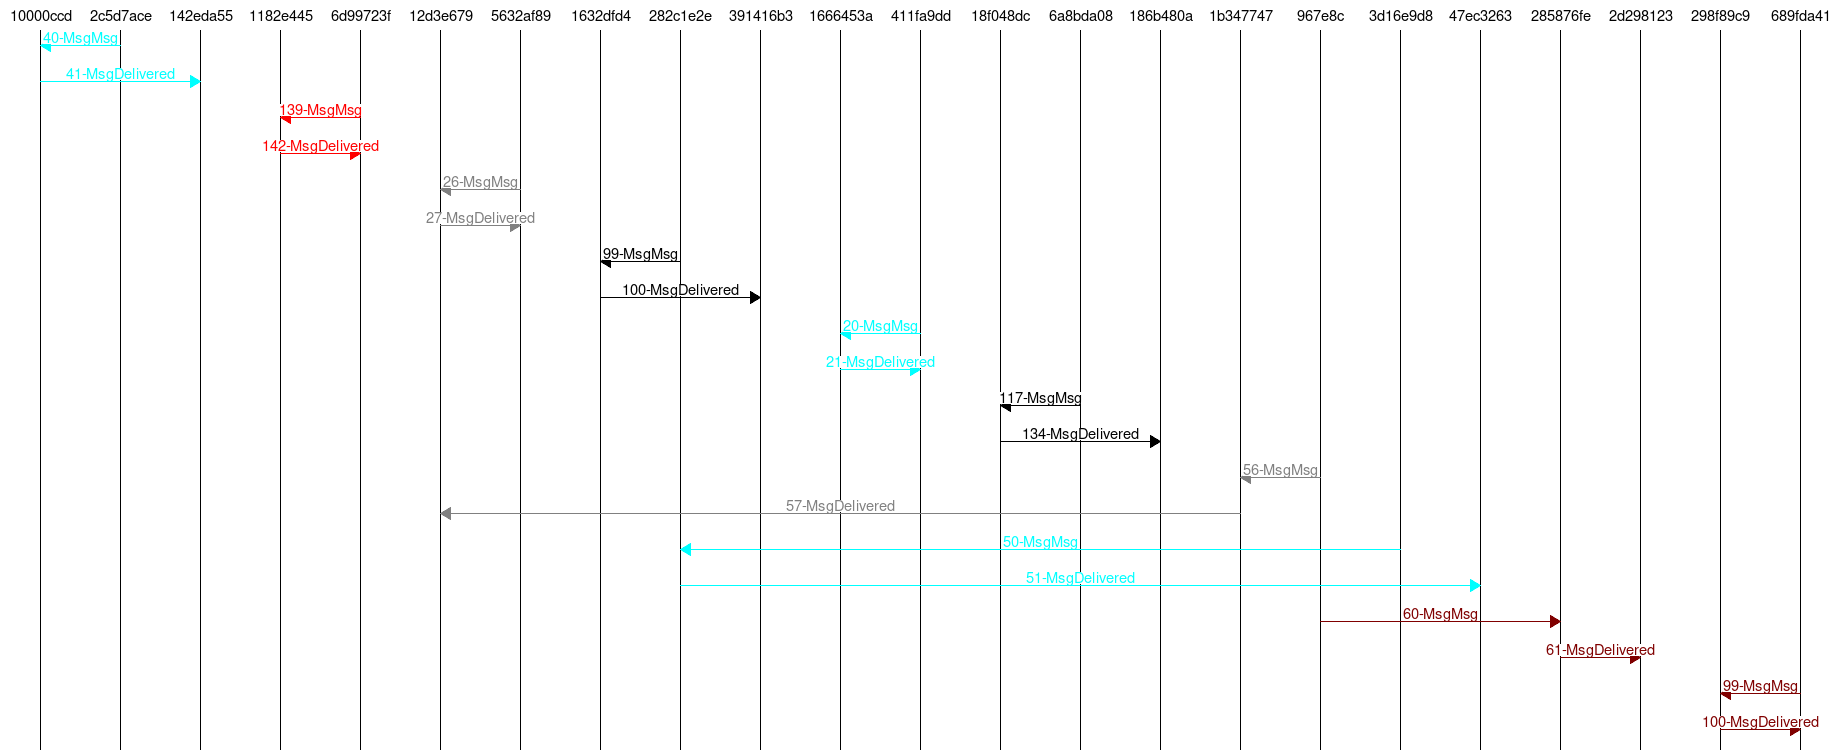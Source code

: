 msc { 
10000ccd,2c5d7ace,142eda55,1182e445,6d99723f,12d3e679,5632af89,1632dfd4,282c1e2e,391416b3,1666453a,411fa9dd,18f048dc,6a8bda08,186b480a,1b347747,967e8c,3d16e9d8,47ec3263,285876fe,2d298123,298f89c9,689fda41;

2c5d7ace=>10000ccd [label="40-MsgMsg", textcolor="aqua", linecolor="aqua"];
10000ccd=>142eda55 [label="41-MsgDelivered", textcolor="aqua", linecolor="aqua"];
6d99723f=>1182e445 [label="139-MsgMsg", textcolor="red", linecolor="red"];
1182e445=>6d99723f [label="142-MsgDelivered", textcolor="red", linecolor="red"];
5632af89=>12d3e679 [label="26-MsgMsg", textcolor="gray", linecolor="gray"];
12d3e679=>5632af89 [label="27-MsgDelivered", textcolor="gray", linecolor="gray"];
282c1e2e=>1632dfd4 [label="99-MsgMsg", textcolor="black", linecolor="black"];
1632dfd4=>391416b3 [label="100-MsgDelivered", textcolor="black", linecolor="black"];
411fa9dd=>1666453a [label="20-MsgMsg", textcolor="aqua", linecolor="aqua"];
1666453a=>411fa9dd [label="21-MsgDelivered", textcolor="aqua", linecolor="aqua"];
6a8bda08=>18f048dc [label="117-MsgMsg", textcolor="black", linecolor="black"];
18f048dc=>186b480a [label="134-MsgDelivered", textcolor="black", linecolor="black"];
967e8c=>1b347747 [label="56-MsgMsg", textcolor="gray", linecolor="gray"];
1b347747=>12d3e679 [label="57-MsgDelivered", textcolor="gray", linecolor="gray"];
3d16e9d8=>282c1e2e [label="50-MsgMsg", textcolor="aqua", linecolor="aqua"];
282c1e2e=>47ec3263 [label="51-MsgDelivered", textcolor="aqua", linecolor="aqua"];
967e8c=>285876fe [label="60-MsgMsg", textcolor="maroon", linecolor="maroon"];
285876fe=>2d298123 [label="61-MsgDelivered", textcolor="maroon", linecolor="maroon"];
689fda41=>298f89c9 [label="99-MsgMsg", textcolor="maroon", linecolor="maroon"];
298f89c9=>689fda41 [label="100-MsgDelivered", textcolor="maroon", linecolor="maroon"];
}
